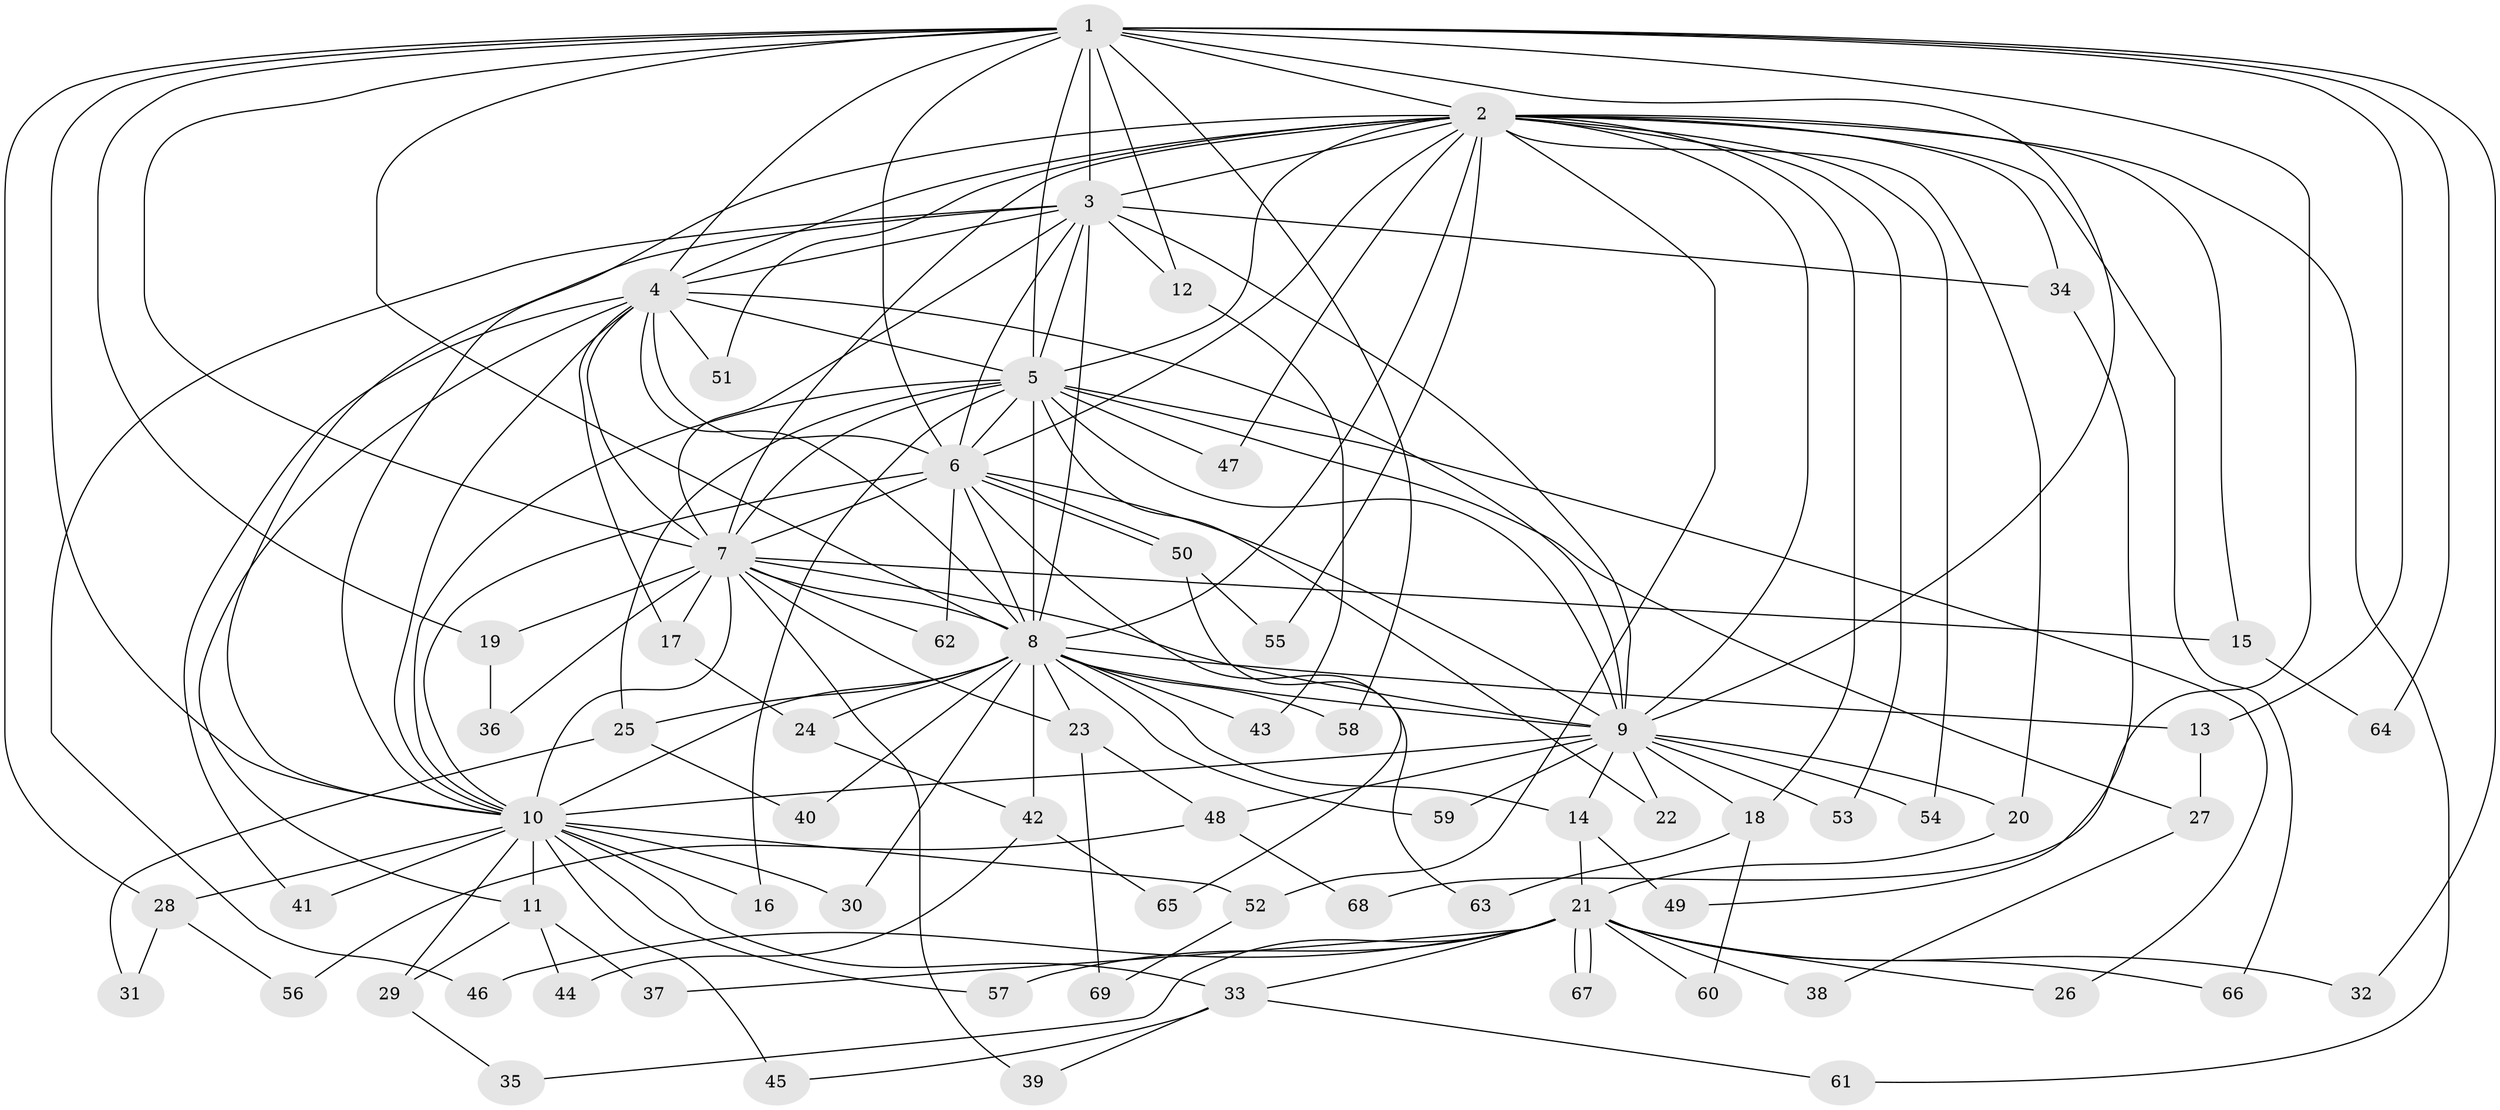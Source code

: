 // Generated by graph-tools (version 1.1) at 2025/25/03/09/25 03:25:52]
// undirected, 69 vertices, 163 edges
graph export_dot {
graph [start="1"]
  node [color=gray90,style=filled];
  1;
  2;
  3;
  4;
  5;
  6;
  7;
  8;
  9;
  10;
  11;
  12;
  13;
  14;
  15;
  16;
  17;
  18;
  19;
  20;
  21;
  22;
  23;
  24;
  25;
  26;
  27;
  28;
  29;
  30;
  31;
  32;
  33;
  34;
  35;
  36;
  37;
  38;
  39;
  40;
  41;
  42;
  43;
  44;
  45;
  46;
  47;
  48;
  49;
  50;
  51;
  52;
  53;
  54;
  55;
  56;
  57;
  58;
  59;
  60;
  61;
  62;
  63;
  64;
  65;
  66;
  67;
  68;
  69;
  1 -- 2;
  1 -- 3;
  1 -- 4;
  1 -- 5;
  1 -- 6;
  1 -- 7;
  1 -- 8;
  1 -- 9;
  1 -- 10;
  1 -- 12;
  1 -- 13;
  1 -- 19;
  1 -- 28;
  1 -- 32;
  1 -- 58;
  1 -- 64;
  1 -- 68;
  2 -- 3;
  2 -- 4;
  2 -- 5;
  2 -- 6;
  2 -- 7;
  2 -- 8;
  2 -- 9;
  2 -- 10;
  2 -- 15;
  2 -- 18;
  2 -- 20;
  2 -- 34;
  2 -- 47;
  2 -- 51;
  2 -- 52;
  2 -- 53;
  2 -- 54;
  2 -- 55;
  2 -- 61;
  2 -- 66;
  3 -- 4;
  3 -- 5;
  3 -- 6;
  3 -- 7;
  3 -- 8;
  3 -- 9;
  3 -- 10;
  3 -- 12;
  3 -- 34;
  3 -- 46;
  4 -- 5;
  4 -- 6;
  4 -- 7;
  4 -- 8;
  4 -- 9;
  4 -- 10;
  4 -- 11;
  4 -- 17;
  4 -- 41;
  4 -- 51;
  5 -- 6;
  5 -- 7;
  5 -- 8;
  5 -- 9;
  5 -- 10;
  5 -- 16;
  5 -- 22;
  5 -- 25;
  5 -- 26;
  5 -- 27;
  5 -- 47;
  6 -- 7;
  6 -- 8;
  6 -- 9;
  6 -- 10;
  6 -- 50;
  6 -- 50;
  6 -- 62;
  6 -- 63;
  7 -- 8;
  7 -- 9;
  7 -- 10;
  7 -- 15;
  7 -- 17;
  7 -- 19;
  7 -- 23;
  7 -- 36;
  7 -- 39;
  7 -- 62;
  8 -- 9;
  8 -- 10;
  8 -- 13;
  8 -- 14;
  8 -- 23;
  8 -- 24;
  8 -- 25;
  8 -- 30;
  8 -- 40;
  8 -- 42;
  8 -- 43;
  8 -- 58;
  8 -- 59;
  9 -- 10;
  9 -- 14;
  9 -- 18;
  9 -- 20;
  9 -- 22;
  9 -- 48;
  9 -- 53;
  9 -- 54;
  9 -- 59;
  10 -- 11;
  10 -- 16;
  10 -- 28;
  10 -- 29;
  10 -- 30;
  10 -- 33;
  10 -- 41;
  10 -- 45;
  10 -- 52;
  10 -- 57;
  11 -- 29;
  11 -- 37;
  11 -- 44;
  12 -- 43;
  13 -- 27;
  14 -- 21;
  14 -- 49;
  15 -- 64;
  17 -- 24;
  18 -- 60;
  18 -- 63;
  19 -- 36;
  20 -- 21;
  21 -- 26;
  21 -- 32;
  21 -- 33;
  21 -- 35;
  21 -- 37;
  21 -- 38;
  21 -- 46;
  21 -- 57;
  21 -- 60;
  21 -- 66;
  21 -- 67;
  21 -- 67;
  23 -- 48;
  23 -- 69;
  24 -- 42;
  25 -- 31;
  25 -- 40;
  27 -- 38;
  28 -- 31;
  28 -- 56;
  29 -- 35;
  33 -- 39;
  33 -- 45;
  33 -- 61;
  34 -- 49;
  42 -- 44;
  42 -- 65;
  48 -- 56;
  48 -- 68;
  50 -- 55;
  50 -- 65;
  52 -- 69;
}
